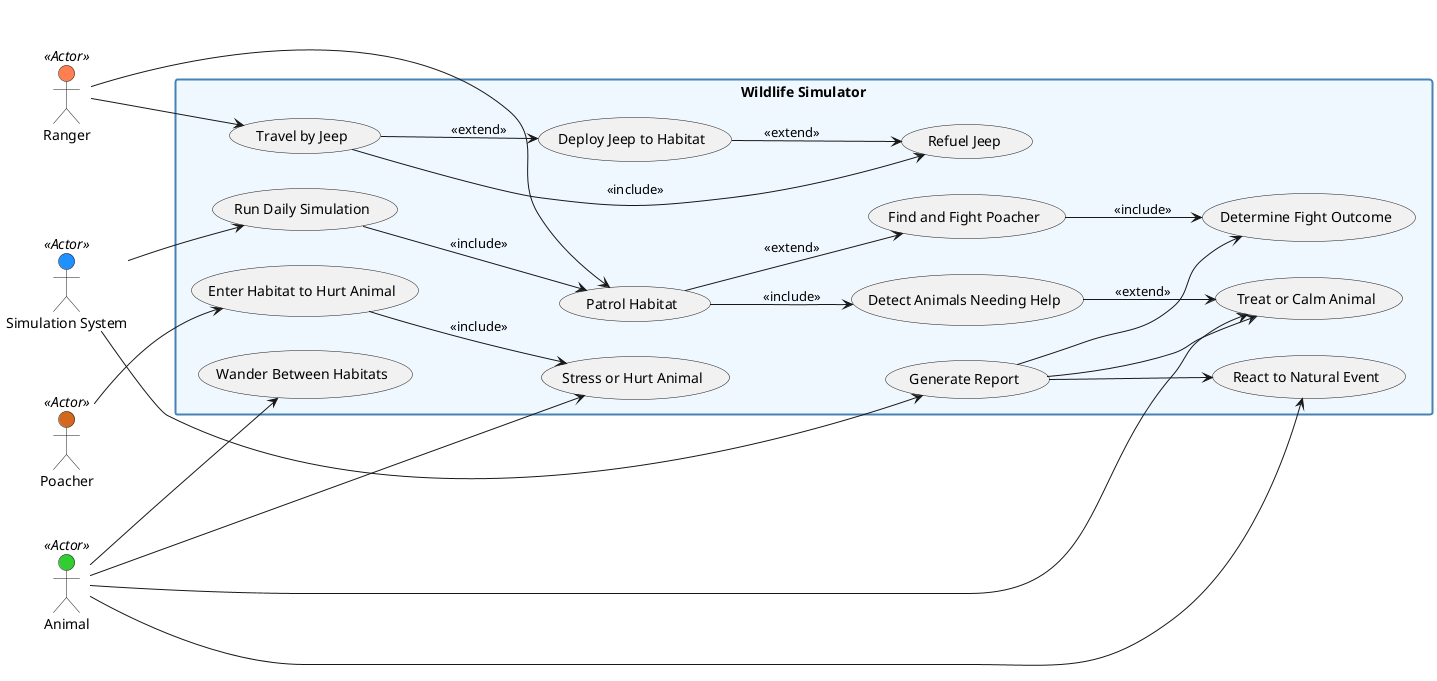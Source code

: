@startuml Wildlife Simulator - Use Case Diagram

'=== ACTORS ===
left to right direction

actor Ranger as "Ranger" <<Actor>> #FF7F50
actor Animal as "Animal" <<Actor>> #32CD32
actor Poacher as "Poacher" <<Actor>> #D2691E
actor SimulationSystem as "Simulation System" <<Actor>> #1E90FF

'=== SYSTEM BOUNDARY ===
rectangle "Wildlife Simulator" {
    skinparam rectangle {
        BackgroundColor #F0F8FF
        BorderColor #4682B4
        BorderThickness 2
    }

    '=== Simulation Flow ===
    (Run Daily Simulation) as Run
    (Generate Report) as Report

    '=== Ranger Operations ===
    (Patrol Habitat) as Patrol
    (Detect Animals Needing Help) as Detect
    (Treat or Calm Animal) as AidAnimal
    (Find and Fight Poacher) as FightPoacher
    (Determine Fight Outcome) as FightOutcome

    '=== Vehicle Operations ===
    (Travel by Jeep) as Travel
    (Refuel Jeep) as Refuel
    (Deploy Jeep to Habitat) as Deploy

    '=== Poacher Actions ===
    (Enter Habitat to Hurt Animal) as Incursion
    (Stress or Hurt Animal) as PoacherHurt

    '=== Animal Behaviors ===
    (Wander Between Habitats) as Wander
    (React to Natural Event) as ReactEvent

    '=== Use Case Relationships ===
    Run --> Patrol : <<include>>
    
    Patrol --> Detect : <<include>>
    Detect --> AidAnimal : <<extend>>
    Patrol --> FightPoacher : <<extend>>
    FightPoacher --> FightOutcome : <<include>>

    Incursion --> PoacherHurt : <<include>>

    Travel --> Refuel : <<include>>
    Travel --> Deploy : <<extend>>
    Deploy --> Refuel : <<extend>>
    
    ' Report includes important outcomes
    Report --> AidAnimal
    Report --> FightOutcome
    Report --> ReactEvent
}

'=== SYSTEM INTERACTIONS ===
SimulationSystem --> Run
SimulationSystem --> Report

'=== RANGER INTERACTIONS ===
Ranger --> Patrol
Ranger --> Travel

'=== POACHER INTERACTIONS ===
Poacher --> Incursion

'=== ANIMAL INTERACTIONS ===
Animal --> AidAnimal
Animal --> PoacherHurt
Animal --> ReactEvent
Animal --> Wander

@enduml
